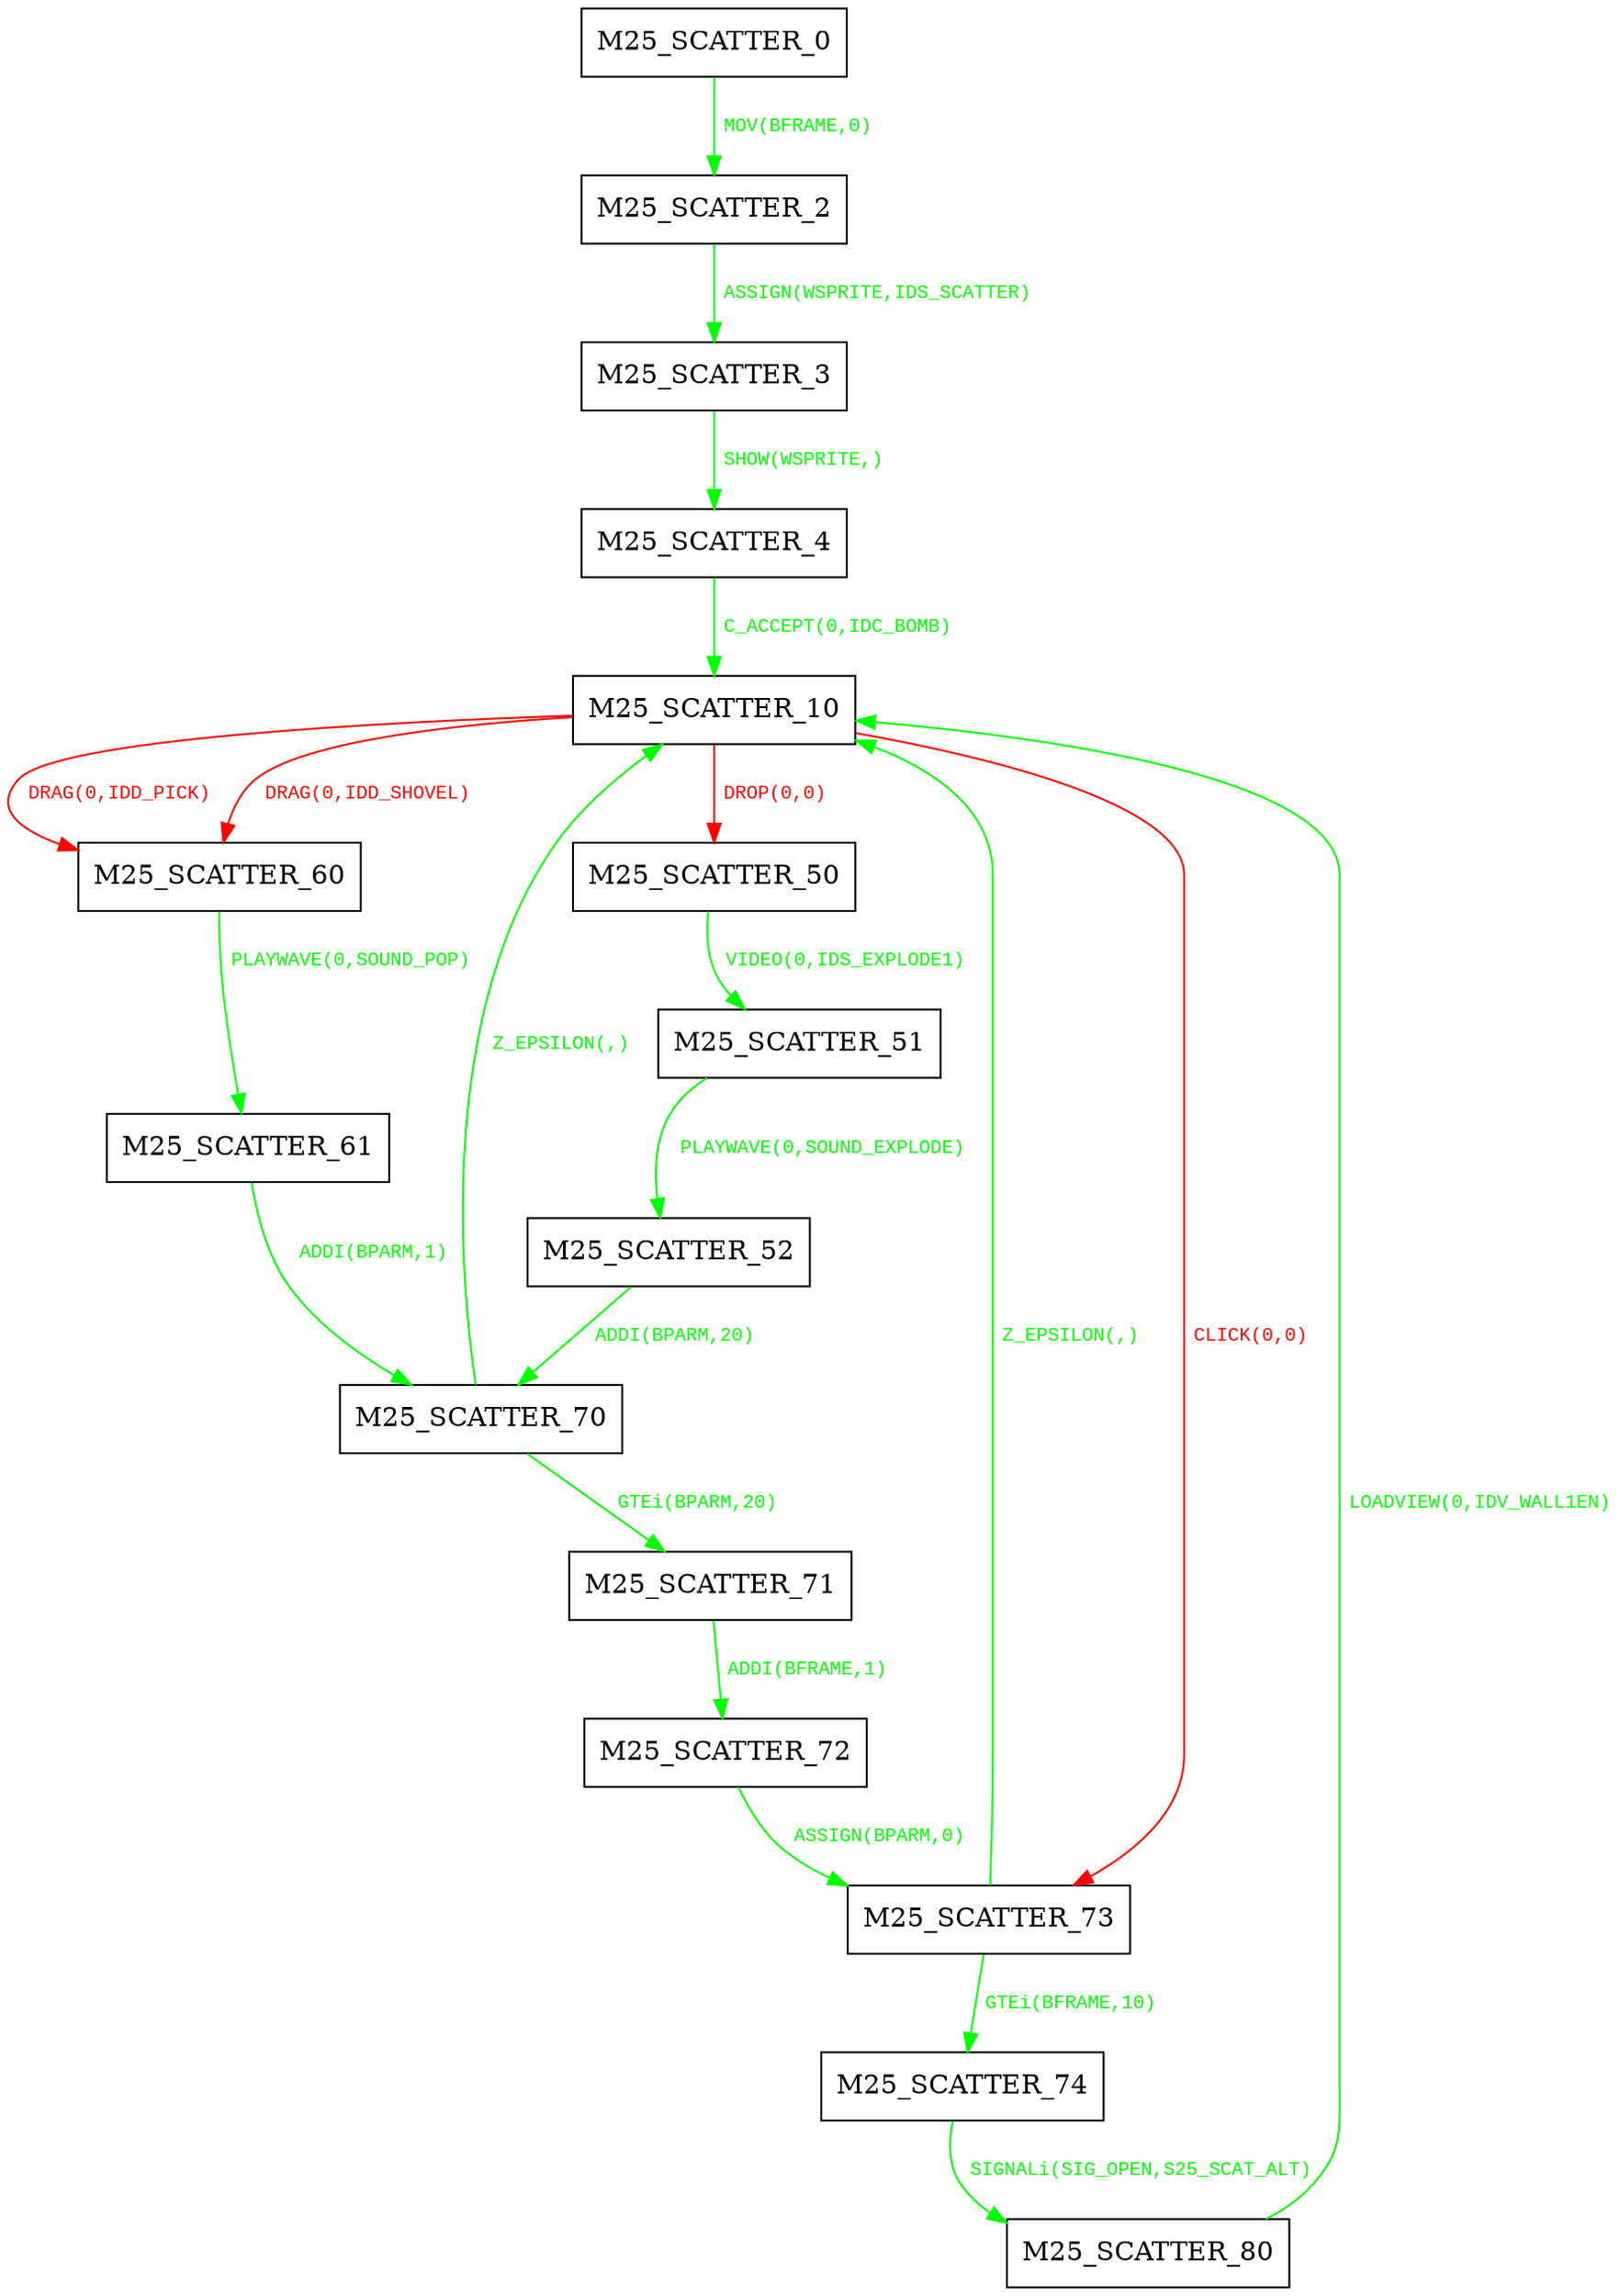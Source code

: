 digraph {
 node [shape=record];
"M25_SCATTER_0" -> "M25_SCATTER_2"[color=green, fontcolor=green, label=< <font face="Courier New" point-size="10">
MOV(BFRAME,0)<br/>
</font>>];
"M25_SCATTER_2" -> "M25_SCATTER_3"[color=green, fontcolor=green, label=< <font face="Courier New" point-size="10">
ASSIGN(WSPRITE,IDS_SCATTER)<br/>
</font>>];
"M25_SCATTER_3" -> "M25_SCATTER_4"[color=green, fontcolor=green, label=< <font face="Courier New" point-size="10">
SHOW(WSPRITE,)<br/>
</font>>];
"M25_SCATTER_4" -> "M25_SCATTER_10"[color=green, fontcolor=green, label=< <font face="Courier New" point-size="10">
C_ACCEPT(0,IDC_BOMB)<br/>
</font>>];
"M25_SCATTER_10" -> "M25_SCATTER_73"[color=red, fontcolor=red, label=< <font face="Courier New" point-size="10">
CLICK(0,0)<br/>
</font>>];
"M25_SCATTER_10" -> "M25_SCATTER_60"[color=red, fontcolor=red, label=< <font face="Courier New" point-size="10">
DRAG(0,IDD_PICK)<br/>
</font>>];
"M25_SCATTER_10" -> "M25_SCATTER_60"[color=red, fontcolor=red, label=< <font face="Courier New" point-size="10">
DRAG(0,IDD_SHOVEL)<br/>
</font>>];
"M25_SCATTER_10" -> "M25_SCATTER_50"[color=red, fontcolor=red, label=< <font face="Courier New" point-size="10">
DROP(0,0)<br/>
</font>>];
"M25_SCATTER_50" -> "M25_SCATTER_51"[color=green, fontcolor=green, label=< <font face="Courier New" point-size="10">
VIDEO(0,IDS_EXPLODE1)<br/>
</font>>];
"M25_SCATTER_51" -> "M25_SCATTER_52"[color=green, fontcolor=green, label=< <font face="Courier New" point-size="10">
PLAYWAVE(0,SOUND_EXPLODE)<br/>
</font>>];
"M25_SCATTER_52" -> "M25_SCATTER_70"[color=green, fontcolor=green, label=< <font face="Courier New" point-size="10">
ADDI(BPARM,20)<br/>
</font>>];
"M25_SCATTER_60" -> "M25_SCATTER_61"[color=green, fontcolor=green, label=< <font face="Courier New" point-size="10">
PLAYWAVE(0,SOUND_POP)<br/>
</font>>];
"M25_SCATTER_61" -> "M25_SCATTER_70"[color=green, fontcolor=green, label=< <font face="Courier New" point-size="10">
ADDI(BPARM,1)<br/>
</font>>];
"M25_SCATTER_70" -> "M25_SCATTER_71"[color=green, fontcolor=green, label=< <font face="Courier New" point-size="10">
GTEi(BPARM,20)<br/>
</font>>];
"M25_SCATTER_70" -> "M25_SCATTER_10"[color=green, fontcolor=green, label=< <font face="Courier New" point-size="10">
Z_EPSILON(,)<br/>
</font>>];
"M25_SCATTER_71" -> "M25_SCATTER_72"[color=green, fontcolor=green, label=< <font face="Courier New" point-size="10">
ADDI(BFRAME,1)<br/>
</font>>];
"M25_SCATTER_72" -> "M25_SCATTER_73"[color=green, fontcolor=green, label=< <font face="Courier New" point-size="10">
ASSIGN(BPARM,0)<br/>
</font>>];
"M25_SCATTER_73" -> "M25_SCATTER_74"[color=green, fontcolor=green, label=< <font face="Courier New" point-size="10">
GTEi(BFRAME,10)<br/>
</font>>];
"M25_SCATTER_73" -> "M25_SCATTER_10"[color=green, fontcolor=green, label=< <font face="Courier New" point-size="10">
Z_EPSILON(,)<br/>
</font>>];
"M25_SCATTER_74" -> "M25_SCATTER_80"[color=green, fontcolor=green, label=< <font face="Courier New" point-size="10">
SIGNALi(SIG_OPEN,S25_SCAT_ALT)<br/>
</font>>];
"M25_SCATTER_80" -> "M25_SCATTER_10"[color=green, fontcolor=green, label=< <font face="Courier New" point-size="10">
LOADVIEW(0,IDV_WALL1EN)<br/>
</font>>];
}
